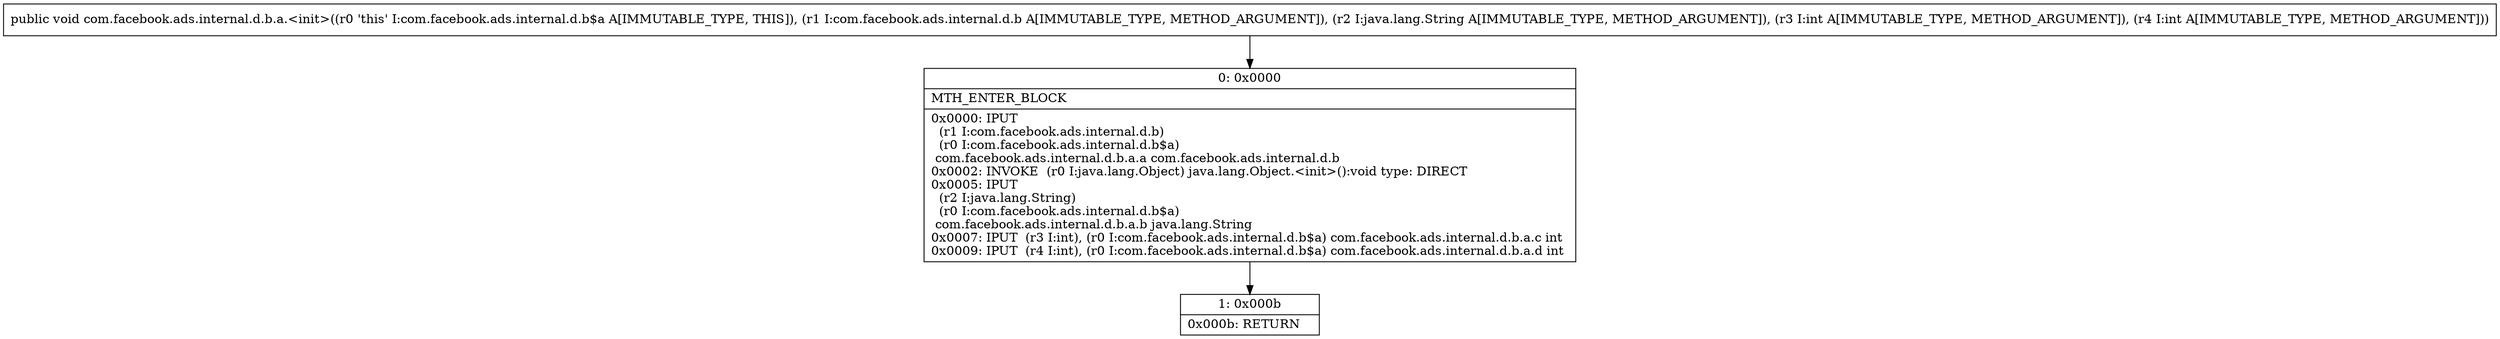 digraph "CFG forcom.facebook.ads.internal.d.b.a.\<init\>(Lcom\/facebook\/ads\/internal\/d\/b;Ljava\/lang\/String;II)V" {
Node_0 [shape=record,label="{0\:\ 0x0000|MTH_ENTER_BLOCK\l|0x0000: IPUT  \l  (r1 I:com.facebook.ads.internal.d.b)\l  (r0 I:com.facebook.ads.internal.d.b$a)\l com.facebook.ads.internal.d.b.a.a com.facebook.ads.internal.d.b \l0x0002: INVOKE  (r0 I:java.lang.Object) java.lang.Object.\<init\>():void type: DIRECT \l0x0005: IPUT  \l  (r2 I:java.lang.String)\l  (r0 I:com.facebook.ads.internal.d.b$a)\l com.facebook.ads.internal.d.b.a.b java.lang.String \l0x0007: IPUT  (r3 I:int), (r0 I:com.facebook.ads.internal.d.b$a) com.facebook.ads.internal.d.b.a.c int \l0x0009: IPUT  (r4 I:int), (r0 I:com.facebook.ads.internal.d.b$a) com.facebook.ads.internal.d.b.a.d int \l}"];
Node_1 [shape=record,label="{1\:\ 0x000b|0x000b: RETURN   \l}"];
MethodNode[shape=record,label="{public void com.facebook.ads.internal.d.b.a.\<init\>((r0 'this' I:com.facebook.ads.internal.d.b$a A[IMMUTABLE_TYPE, THIS]), (r1 I:com.facebook.ads.internal.d.b A[IMMUTABLE_TYPE, METHOD_ARGUMENT]), (r2 I:java.lang.String A[IMMUTABLE_TYPE, METHOD_ARGUMENT]), (r3 I:int A[IMMUTABLE_TYPE, METHOD_ARGUMENT]), (r4 I:int A[IMMUTABLE_TYPE, METHOD_ARGUMENT])) }"];
MethodNode -> Node_0;
Node_0 -> Node_1;
}

